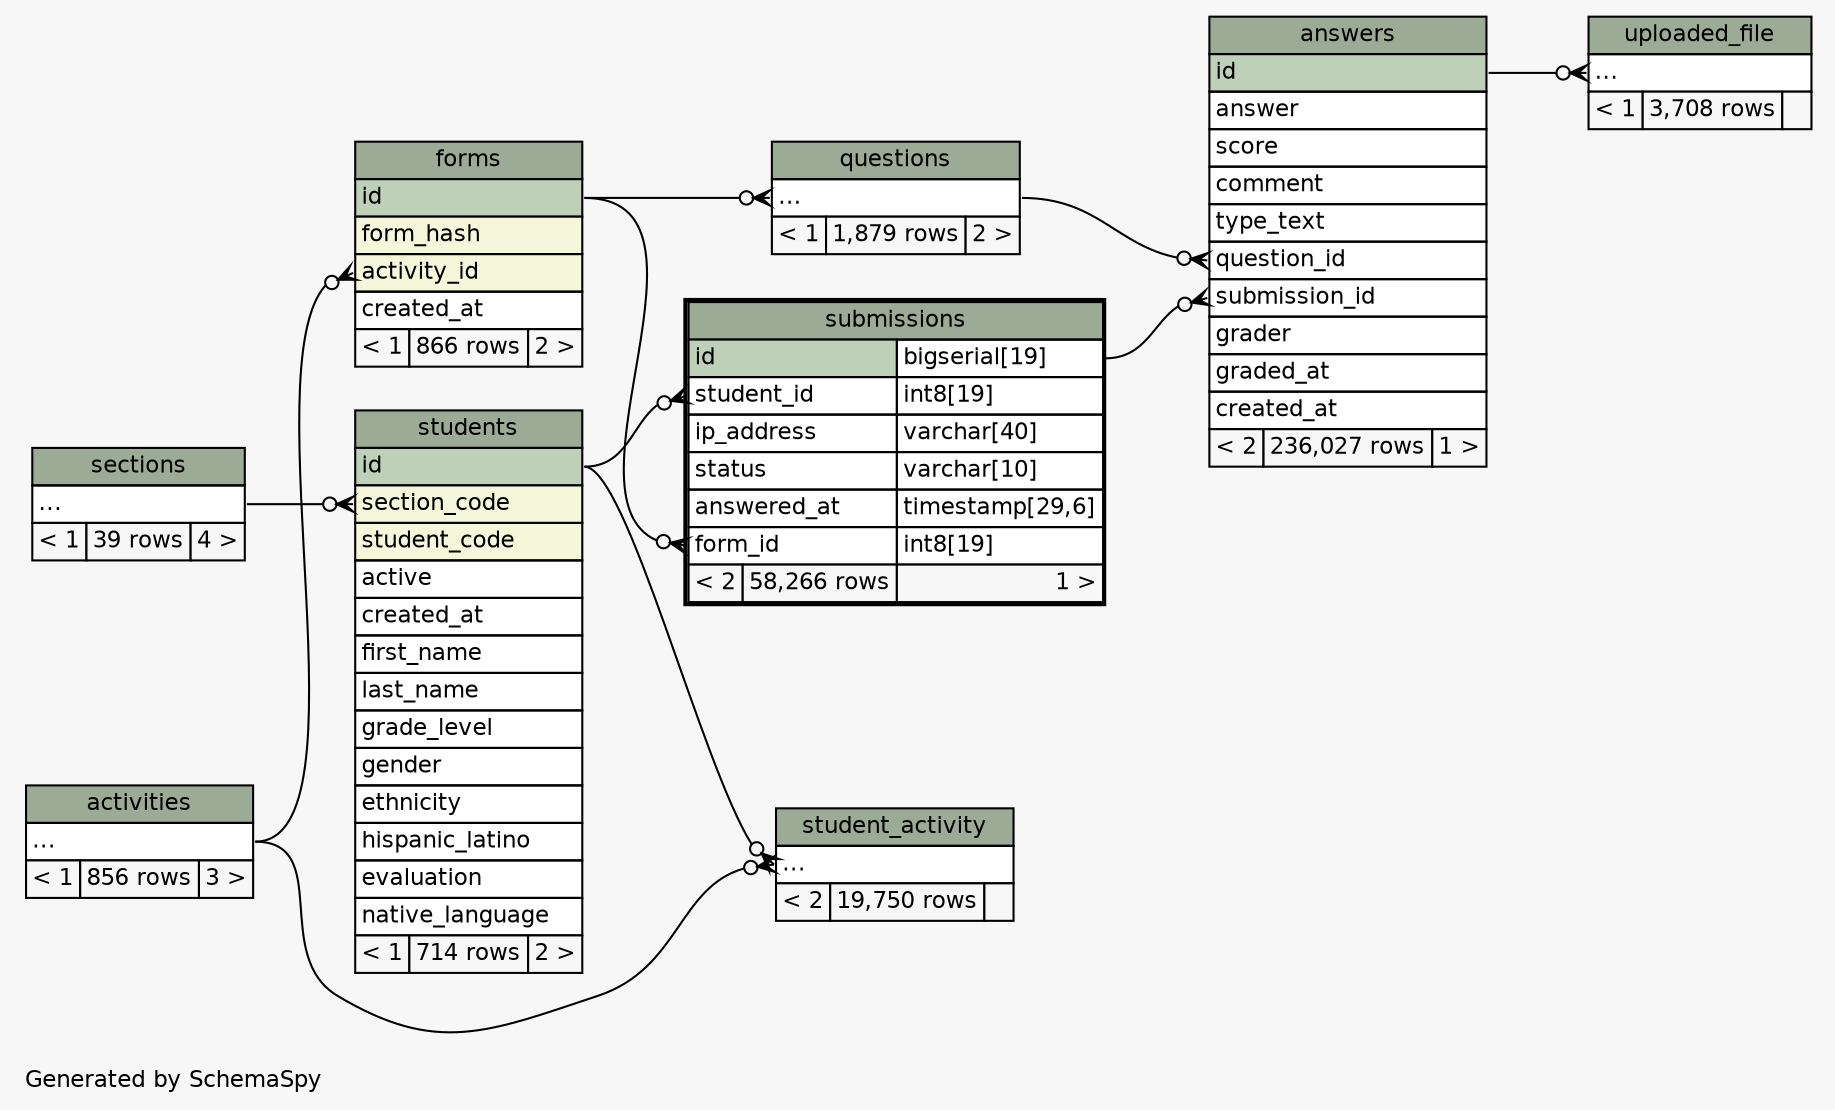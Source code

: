 // dot 2.40.1 on Linux 4.15.0-47-generic
// SchemaSpy rev 590
digraph "twoDegreesRelationshipsDiagram" {
  graph [
    rankdir="RL"
    bgcolor="#f7f7f7"
    label="\nGenerated by SchemaSpy"
    labeljust="l"
    nodesep="0.18"
    ranksep="0.46"
    fontname="Helvetica"
    fontsize="11"
  ];
  node [
    fontname="Helvetica"
    fontsize="11"
    shape="plaintext"
  ];
  edge [
    arrowsize="0.8"
  ];
  "answers":"question_id":w -> "questions":"elipses":e [arrowhead=none dir=back arrowtail=crowodot];
  "answers":"submission_id":w -> "submissions":"id.type":e [arrowhead=none dir=back arrowtail=crowodot];
  "forms":"activity_id":w -> "activities":"elipses":e [arrowhead=none dir=back arrowtail=crowodot];
  "questions":"elipses":w -> "forms":"id":e [arrowhead=none dir=back arrowtail=crowodot];
  "student_activity":"elipses":w -> "activities":"elipses":e [arrowhead=none dir=back arrowtail=crowodot];
  "student_activity":"elipses":w -> "students":"id":e [arrowhead=none dir=back arrowtail=crowodot];
  "students":"section_code":w -> "sections":"elipses":e [arrowhead=none dir=back arrowtail=crowodot];
  "submissions":"form_id":w -> "forms":"id":e [arrowhead=none dir=back arrowtail=crowodot];
  "submissions":"student_id":w -> "students":"id":e [arrowhead=none dir=back arrowtail=crowodot];
  "uploaded_file":"elipses":w -> "answers":"id":e [arrowhead=none dir=back arrowtail=crowodot];
  "activities" [
    label=<
    <TABLE BORDER="0" CELLBORDER="1" CELLSPACING="0" BGCOLOR="#ffffff">
      <TR><TD COLSPAN="3" BGCOLOR="#9bab96" ALIGN="CENTER">activities</TD></TR>
      <TR><TD PORT="elipses" COLSPAN="3" ALIGN="LEFT">...</TD></TR>
      <TR><TD ALIGN="LEFT" BGCOLOR="#f7f7f7">&lt; 1</TD><TD ALIGN="RIGHT" BGCOLOR="#f7f7f7">856 rows</TD><TD ALIGN="RIGHT" BGCOLOR="#f7f7f7">3 &gt;</TD></TR>
    </TABLE>>
    URL="activities.html"
    tooltip="activities"
  ];
  "answers" [
    label=<
    <TABLE BORDER="0" CELLBORDER="1" CELLSPACING="0" BGCOLOR="#ffffff">
      <TR><TD COLSPAN="3" BGCOLOR="#9bab96" ALIGN="CENTER">answers</TD></TR>
      <TR><TD PORT="id" COLSPAN="3" BGCOLOR="#bed1b8" ALIGN="LEFT">id</TD></TR>
      <TR><TD PORT="answer" COLSPAN="3" ALIGN="LEFT">answer</TD></TR>
      <TR><TD PORT="score" COLSPAN="3" ALIGN="LEFT">score</TD></TR>
      <TR><TD PORT="comment" COLSPAN="3" ALIGN="LEFT">comment</TD></TR>
      <TR><TD PORT="type_text" COLSPAN="3" ALIGN="LEFT">type_text</TD></TR>
      <TR><TD PORT="question_id" COLSPAN="3" ALIGN="LEFT">question_id</TD></TR>
      <TR><TD PORT="submission_id" COLSPAN="3" ALIGN="LEFT">submission_id</TD></TR>
      <TR><TD PORT="grader" COLSPAN="3" ALIGN="LEFT">grader</TD></TR>
      <TR><TD PORT="graded_at" COLSPAN="3" ALIGN="LEFT">graded_at</TD></TR>
      <TR><TD PORT="created_at" COLSPAN="3" ALIGN="LEFT">created_at</TD></TR>
      <TR><TD ALIGN="LEFT" BGCOLOR="#f7f7f7">&lt; 2</TD><TD ALIGN="RIGHT" BGCOLOR="#f7f7f7">236,027 rows</TD><TD ALIGN="RIGHT" BGCOLOR="#f7f7f7">1 &gt;</TD></TR>
    </TABLE>>
    URL="answers.html"
    tooltip="answers"
  ];
  "forms" [
    label=<
    <TABLE BORDER="0" CELLBORDER="1" CELLSPACING="0" BGCOLOR="#ffffff">
      <TR><TD COLSPAN="3" BGCOLOR="#9bab96" ALIGN="CENTER">forms</TD></TR>
      <TR><TD PORT="id" COLSPAN="3" BGCOLOR="#bed1b8" ALIGN="LEFT">id</TD></TR>
      <TR><TD PORT="form_hash" COLSPAN="3" BGCOLOR="#f4f7da" ALIGN="LEFT">form_hash</TD></TR>
      <TR><TD PORT="activity_id" COLSPAN="3" BGCOLOR="#f4f7da" ALIGN="LEFT">activity_id</TD></TR>
      <TR><TD PORT="created_at" COLSPAN="3" ALIGN="LEFT">created_at</TD></TR>
      <TR><TD ALIGN="LEFT" BGCOLOR="#f7f7f7">&lt; 1</TD><TD ALIGN="RIGHT" BGCOLOR="#f7f7f7">866 rows</TD><TD ALIGN="RIGHT" BGCOLOR="#f7f7f7">2 &gt;</TD></TR>
    </TABLE>>
    URL="forms.html"
    tooltip="forms"
  ];
  "questions" [
    label=<
    <TABLE BORDER="0" CELLBORDER="1" CELLSPACING="0" BGCOLOR="#ffffff">
      <TR><TD COLSPAN="3" BGCOLOR="#9bab96" ALIGN="CENTER">questions</TD></TR>
      <TR><TD PORT="elipses" COLSPAN="3" ALIGN="LEFT">...</TD></TR>
      <TR><TD ALIGN="LEFT" BGCOLOR="#f7f7f7">&lt; 1</TD><TD ALIGN="RIGHT" BGCOLOR="#f7f7f7">1,879 rows</TD><TD ALIGN="RIGHT" BGCOLOR="#f7f7f7">2 &gt;</TD></TR>
    </TABLE>>
    URL="questions.html"
    tooltip="questions"
  ];
  "sections" [
    label=<
    <TABLE BORDER="0" CELLBORDER="1" CELLSPACING="0" BGCOLOR="#ffffff">
      <TR><TD COLSPAN="3" BGCOLOR="#9bab96" ALIGN="CENTER">sections</TD></TR>
      <TR><TD PORT="elipses" COLSPAN="3" ALIGN="LEFT">...</TD></TR>
      <TR><TD ALIGN="LEFT" BGCOLOR="#f7f7f7">&lt; 1</TD><TD ALIGN="RIGHT" BGCOLOR="#f7f7f7">39 rows</TD><TD ALIGN="RIGHT" BGCOLOR="#f7f7f7">4 &gt;</TD></TR>
    </TABLE>>
    URL="sections.html"
    tooltip="sections"
  ];
  "student_activity" [
    label=<
    <TABLE BORDER="0" CELLBORDER="1" CELLSPACING="0" BGCOLOR="#ffffff">
      <TR><TD COLSPAN="3" BGCOLOR="#9bab96" ALIGN="CENTER">student_activity</TD></TR>
      <TR><TD PORT="elipses" COLSPAN="3" ALIGN="LEFT">...</TD></TR>
      <TR><TD ALIGN="LEFT" BGCOLOR="#f7f7f7">&lt; 2</TD><TD ALIGN="RIGHT" BGCOLOR="#f7f7f7">19,750 rows</TD><TD ALIGN="RIGHT" BGCOLOR="#f7f7f7">  </TD></TR>
    </TABLE>>
    URL="student_activity.html"
    tooltip="student_activity"
  ];
  "students" [
    label=<
    <TABLE BORDER="0" CELLBORDER="1" CELLSPACING="0" BGCOLOR="#ffffff">
      <TR><TD COLSPAN="3" BGCOLOR="#9bab96" ALIGN="CENTER">students</TD></TR>
      <TR><TD PORT="id" COLSPAN="3" BGCOLOR="#bed1b8" ALIGN="LEFT">id</TD></TR>
      <TR><TD PORT="section_code" COLSPAN="3" BGCOLOR="#f4f7da" ALIGN="LEFT">section_code</TD></TR>
      <TR><TD PORT="student_code" COLSPAN="3" BGCOLOR="#f4f7da" ALIGN="LEFT">student_code</TD></TR>
      <TR><TD PORT="active" COLSPAN="3" ALIGN="LEFT">active</TD></TR>
      <TR><TD PORT="created_at" COLSPAN="3" ALIGN="LEFT">created_at</TD></TR>
      <TR><TD PORT="first_name" COLSPAN="3" ALIGN="LEFT">first_name</TD></TR>
      <TR><TD PORT="last_name" COLSPAN="3" ALIGN="LEFT">last_name</TD></TR>
      <TR><TD PORT="grade_level" COLSPAN="3" ALIGN="LEFT">grade_level</TD></TR>
      <TR><TD PORT="gender" COLSPAN="3" ALIGN="LEFT">gender</TD></TR>
      <TR><TD PORT="ethnicity" COLSPAN="3" ALIGN="LEFT">ethnicity</TD></TR>
      <TR><TD PORT="hispanic_latino" COLSPAN="3" ALIGN="LEFT">hispanic_latino</TD></TR>
      <TR><TD PORT="evaluation" COLSPAN="3" ALIGN="LEFT">evaluation</TD></TR>
      <TR><TD PORT="native_language" COLSPAN="3" ALIGN="LEFT">native_language</TD></TR>
      <TR><TD ALIGN="LEFT" BGCOLOR="#f7f7f7">&lt; 1</TD><TD ALIGN="RIGHT" BGCOLOR="#f7f7f7">714 rows</TD><TD ALIGN="RIGHT" BGCOLOR="#f7f7f7">2 &gt;</TD></TR>
    </TABLE>>
    URL="students.html"
    tooltip="students"
  ];
  "submissions" [
    label=<
    <TABLE BORDER="2" CELLBORDER="1" CELLSPACING="0" BGCOLOR="#ffffff">
      <TR><TD COLSPAN="3" BGCOLOR="#9bab96" ALIGN="CENTER">submissions</TD></TR>
      <TR><TD PORT="id" COLSPAN="2" BGCOLOR="#bed1b8" ALIGN="LEFT">id</TD><TD PORT="id.type" ALIGN="LEFT">bigserial[19]</TD></TR>
      <TR><TD PORT="student_id" COLSPAN="2" ALIGN="LEFT">student_id</TD><TD PORT="student_id.type" ALIGN="LEFT">int8[19]</TD></TR>
      <TR><TD PORT="ip_address" COLSPAN="2" ALIGN="LEFT">ip_address</TD><TD PORT="ip_address.type" ALIGN="LEFT">varchar[40]</TD></TR>
      <TR><TD PORT="status" COLSPAN="2" ALIGN="LEFT">status</TD><TD PORT="status.type" ALIGN="LEFT">varchar[10]</TD></TR>
      <TR><TD PORT="answered_at" COLSPAN="2" ALIGN="LEFT">answered_at</TD><TD PORT="answered_at.type" ALIGN="LEFT">timestamp[29,6]</TD></TR>
      <TR><TD PORT="form_id" COLSPAN="2" ALIGN="LEFT">form_id</TD><TD PORT="form_id.type" ALIGN="LEFT">int8[19]</TD></TR>
      <TR><TD ALIGN="LEFT" BGCOLOR="#f7f7f7">&lt; 2</TD><TD ALIGN="RIGHT" BGCOLOR="#f7f7f7">58,266 rows</TD><TD ALIGN="RIGHT" BGCOLOR="#f7f7f7">1 &gt;</TD></TR>
    </TABLE>>
    URL="submissions.html"
    tooltip="submissions"
  ];
  "uploaded_file" [
    label=<
    <TABLE BORDER="0" CELLBORDER="1" CELLSPACING="0" BGCOLOR="#ffffff">
      <TR><TD COLSPAN="3" BGCOLOR="#9bab96" ALIGN="CENTER">uploaded_file</TD></TR>
      <TR><TD PORT="elipses" COLSPAN="3" ALIGN="LEFT">...</TD></TR>
      <TR><TD ALIGN="LEFT" BGCOLOR="#f7f7f7">&lt; 1</TD><TD ALIGN="RIGHT" BGCOLOR="#f7f7f7">3,708 rows</TD><TD ALIGN="RIGHT" BGCOLOR="#f7f7f7">  </TD></TR>
    </TABLE>>
    URL="uploaded_file.html"
    tooltip="uploaded_file"
  ];
}
